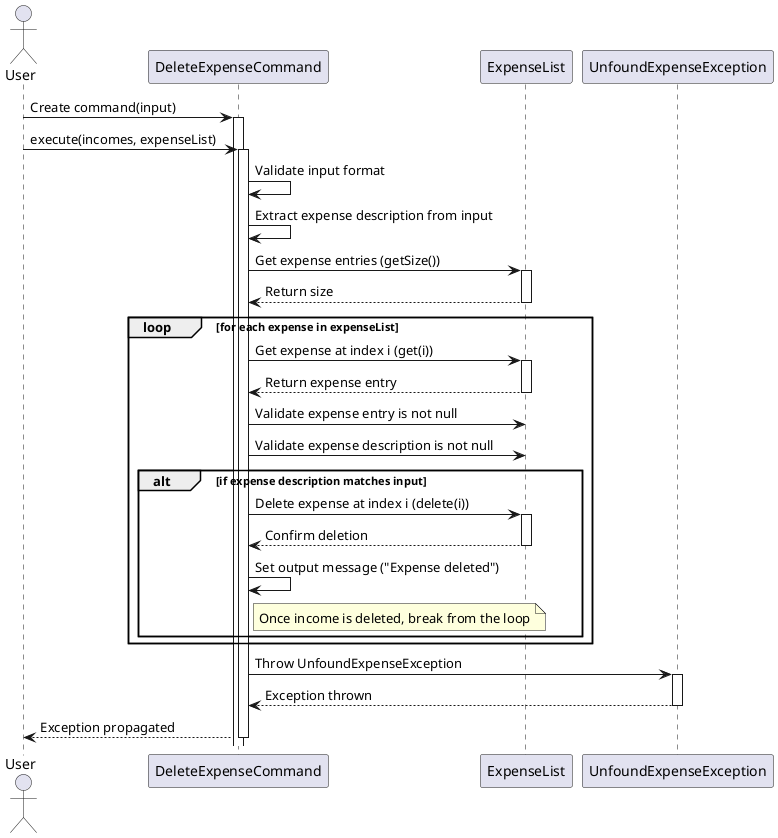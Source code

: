 @startuml
actor User
participant "DeleteExpenseCommand" as DeleteExpenseCommand
participant "ExpenseList" as ExpenseList
participant "UnfoundExpenseException" as Exception

User -> DeleteExpenseCommand: Create command(input)
activate DeleteExpenseCommand

User -> DeleteExpenseCommand: execute(incomes, expenseList)
activate DeleteExpenseCommand

DeleteExpenseCommand -> DeleteExpenseCommand: Validate input format
DeleteExpenseCommand -> DeleteExpenseCommand: Extract expense description from input

DeleteExpenseCommand -> ExpenseList: Get expense entries (getSize())
activate ExpenseList
ExpenseList --> DeleteExpenseCommand: Return size
deactivate ExpenseList

loop for each expense in expenseList
    DeleteExpenseCommand -> ExpenseList: Get expense at index i (get(i))
    activate ExpenseList
    ExpenseList --> DeleteExpenseCommand: Return expense entry
    deactivate ExpenseList

    DeleteExpenseCommand -> ExpenseList: Validate expense entry is not null
    DeleteExpenseCommand -> ExpenseList: Validate expense description is not null

    alt if expense description matches input
        DeleteExpenseCommand -> ExpenseList: Delete expense at index i (delete(i))
        activate ExpenseList
        ExpenseList --> DeleteExpenseCommand: Confirm deletion
        deactivate ExpenseList


        DeleteExpenseCommand -> DeleteExpenseCommand: Set output message ("Expense deleted")
        note right of DeleteExpenseCommand
        Once income is deleted, break from the loop
        endnote
    end
end



DeleteExpenseCommand -> Exception: Throw UnfoundExpenseException
activate Exception
Exception --> DeleteExpenseCommand: Exception thrown
deactivate Exception

DeleteExpenseCommand --> User: Exception propagated
deactivate DeleteExpenseCommand
@enduml